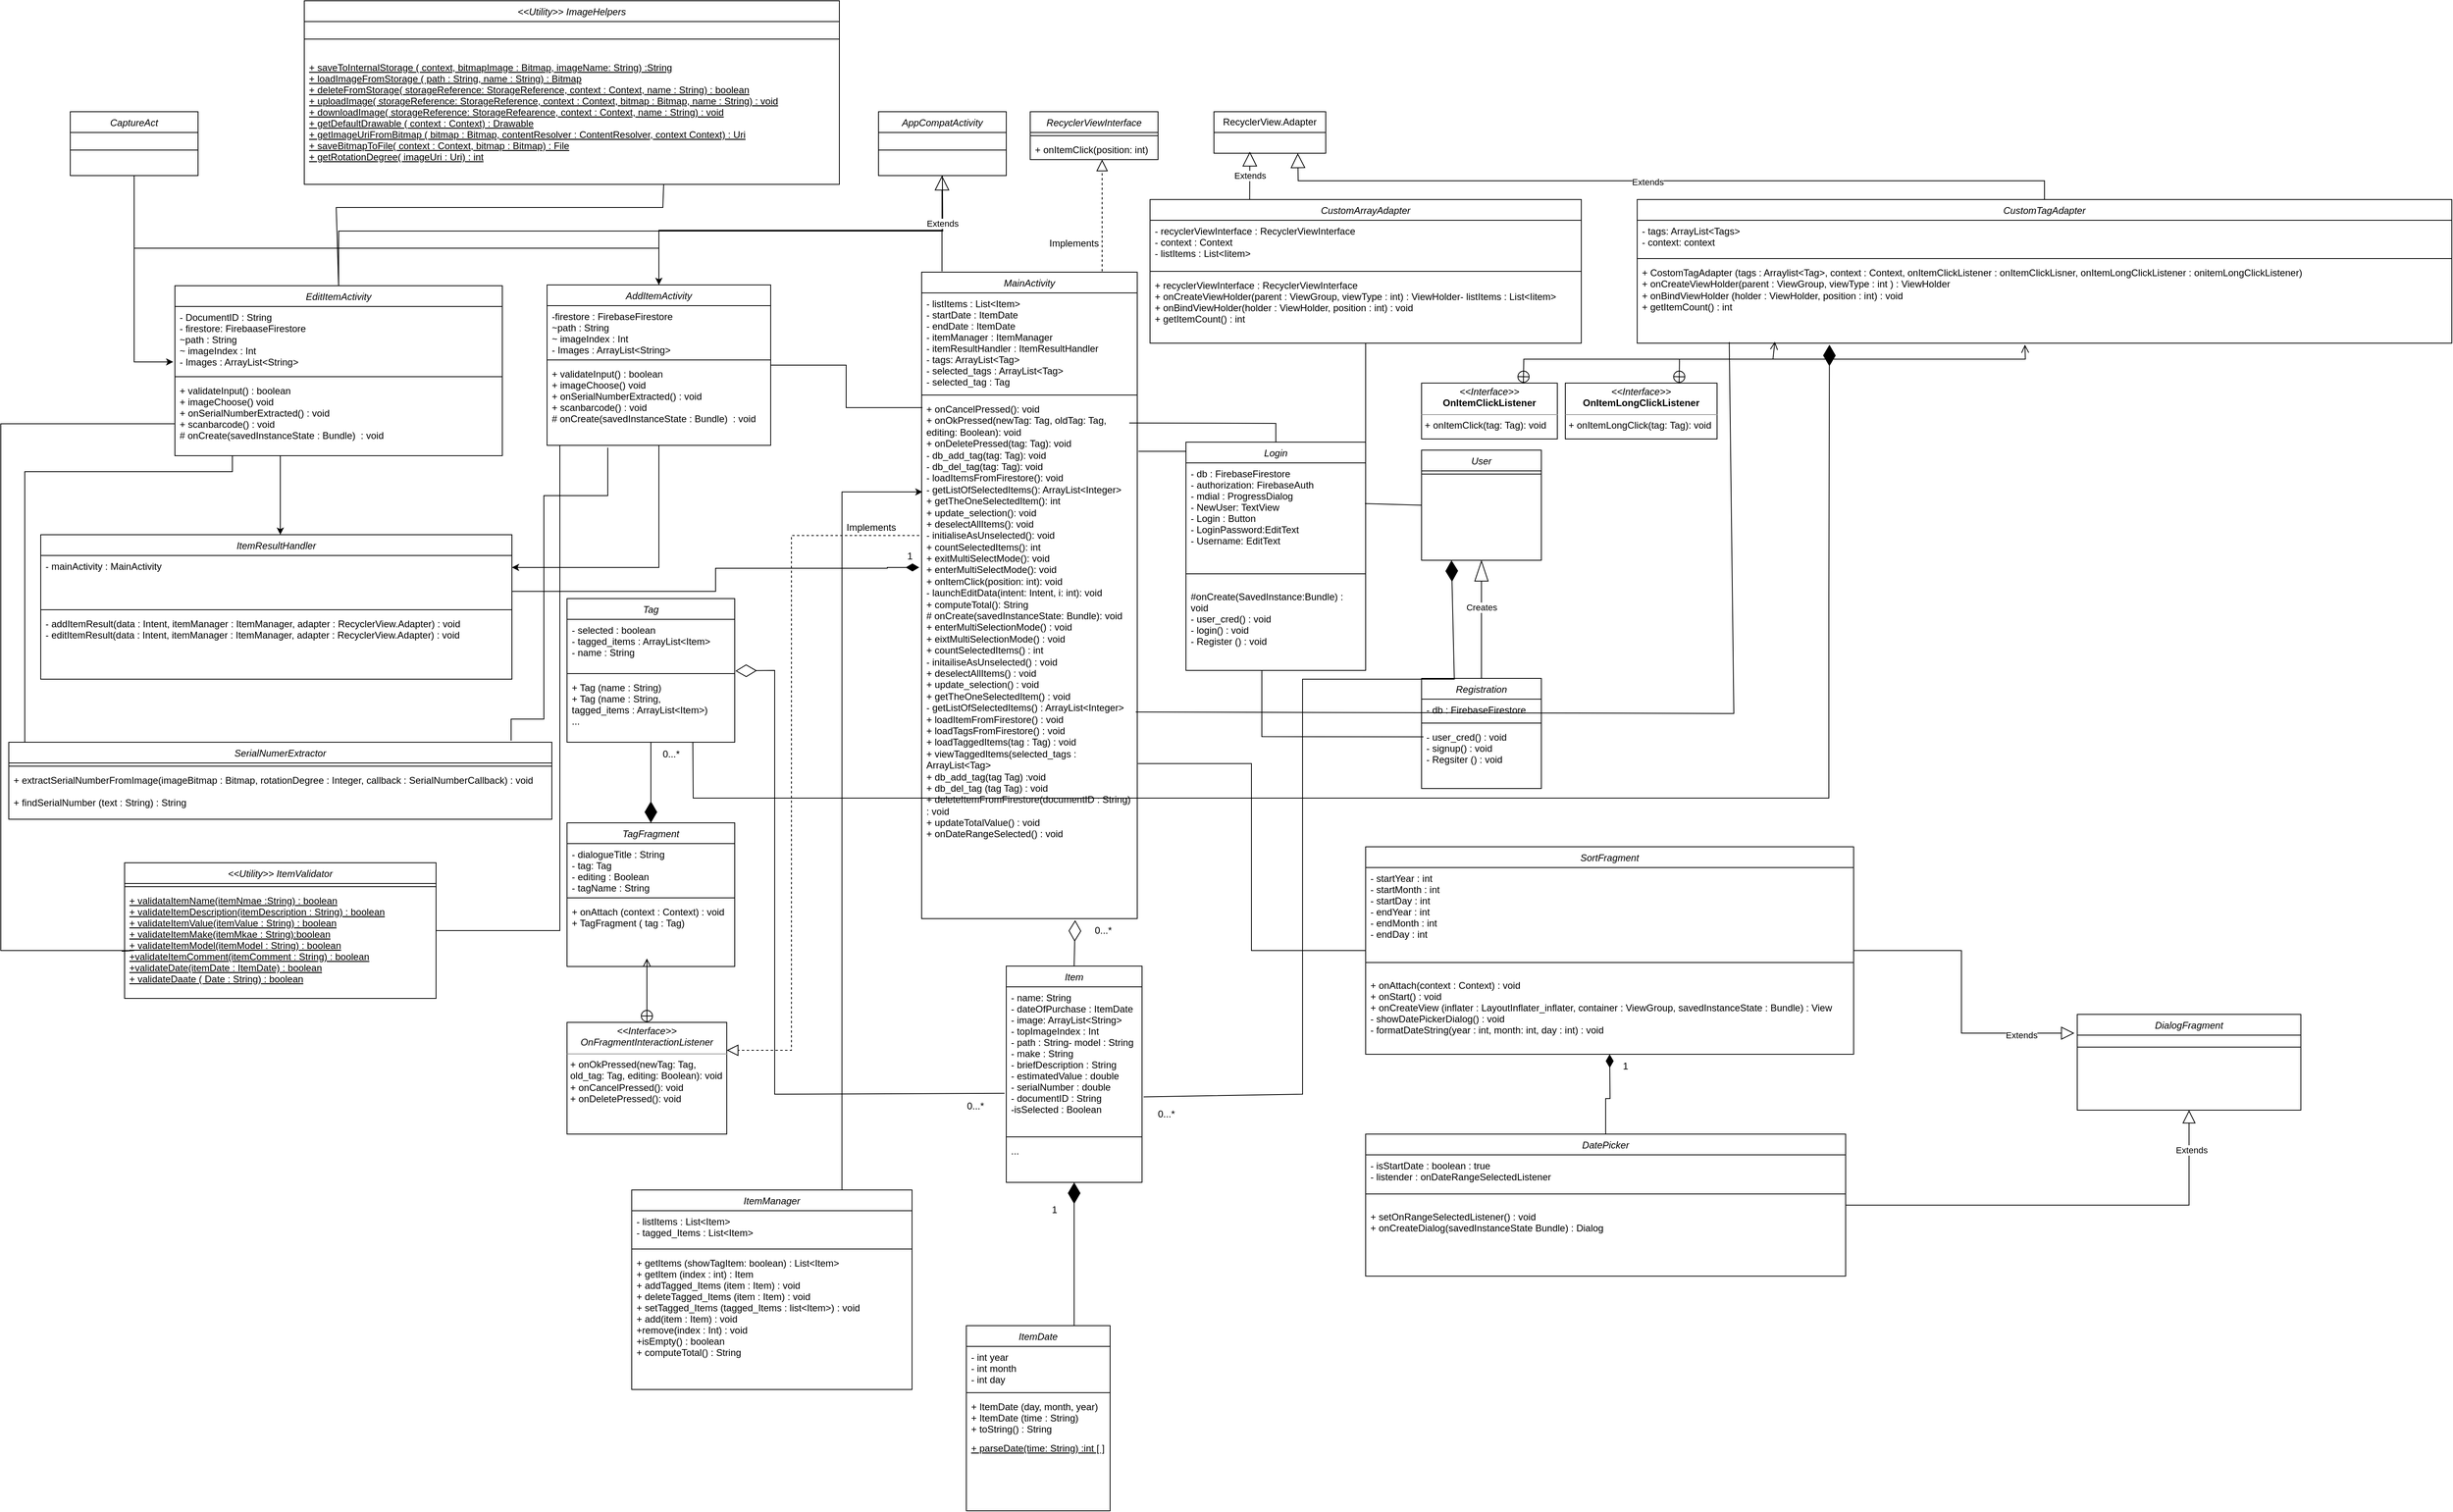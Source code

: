 <mxfile version="22.1.5" type="device">
  <diagram name="Page-1" id="D5rEtksEsVen9o-fTNwx">
    <mxGraphModel dx="5080" dy="3542" grid="1" gridSize="10" guides="1" tooltips="1" connect="1" arrows="1" fold="1" page="1" pageScale="1" pageWidth="827" pageHeight="1169" math="0" shadow="0">
      <root>
        <mxCell id="0" />
        <mxCell id="1" parent="0" />
        <mxCell id="bgdwnDgGQGbEjfy21P_r-1" style="edgeStyle=orthogonalEdgeStyle;rounded=0;orthogonalLoop=1;jettySize=auto;html=1;exitX=0.5;exitY=0;exitDx=0;exitDy=0;entryX=0.5;entryY=1;entryDx=0;entryDy=0;endArrow=none;endFill=0;" parent="1" source="bgdwnDgGQGbEjfy21P_r-20" target="bgdwnDgGQGbEjfy21P_r-6" edge="1">
          <mxGeometry relative="1" as="geometry" />
        </mxCell>
        <mxCell id="bgdwnDgGQGbEjfy21P_r-2" style="edgeStyle=orthogonalEdgeStyle;rounded=0;orthogonalLoop=1;jettySize=auto;html=1;exitX=1.005;exitY=0.102;exitDx=0;exitDy=0;entryX=0.5;entryY=1;entryDx=0;entryDy=0;endArrow=none;endFill=0;exitPerimeter=0;" parent="1" source="5qG-_wdLg8rwh6MkELda-3" target="bgdwnDgGQGbEjfy21P_r-33" edge="1">
          <mxGeometry relative="1" as="geometry" />
        </mxCell>
        <mxCell id="bgdwnDgGQGbEjfy21P_r-3" value="MainActivity" style="swimlane;fontStyle=2;align=center;verticalAlign=top;childLayout=stackLayout;horizontal=1;startSize=26;horizontalStack=0;resizeParent=1;resizeLast=0;collapsible=1;marginBottom=0;rounded=0;shadow=0;strokeWidth=1;" parent="1" vertex="1">
          <mxGeometry x="573" y="240" width="270" height="810" as="geometry">
            <mxRectangle x="230" y="140" width="160" height="26" as="alternateBounds" />
          </mxGeometry>
        </mxCell>
        <mxCell id="bgdwnDgGQGbEjfy21P_r-4" value="- listItems : List&lt;Item&gt;&#xa;- startDate : ItemDate&#xa;- endDate : ItemDate&#xa;- itemManager : ItemManager&#xa;- itemResultHandler : ItemResultHandler&#xa;- tags: ArrayList&lt;Tag&gt;&#xa;- selected_tags : ArrayList&lt;Tag&gt;&#xa;- selected_tag : Tag&#xa;" style="text;align=left;verticalAlign=top;spacingLeft=4;spacingRight=4;overflow=hidden;rotatable=0;points=[[0,0.5],[1,0.5]];portConstraint=eastwest;" parent="bgdwnDgGQGbEjfy21P_r-3" vertex="1">
          <mxGeometry y="26" width="270" height="124" as="geometry" />
        </mxCell>
        <mxCell id="bgdwnDgGQGbEjfy21P_r-5" value="" style="line;html=1;strokeWidth=1;align=left;verticalAlign=middle;spacingTop=-1;spacingLeft=3;spacingRight=3;rotatable=0;labelPosition=right;points=[];portConstraint=eastwest;" parent="bgdwnDgGQGbEjfy21P_r-3" vertex="1">
          <mxGeometry y="150" width="270" height="8" as="geometry" />
        </mxCell>
        <mxCell id="5qG-_wdLg8rwh6MkELda-3" value="+ onCancelPressed(): void&lt;br&gt;+ onOkPressed(newTag: Tag, oldTag: Tag, editing: Boolean): void&lt;br&gt;+ onDeletePressed(tag: Tag): void&lt;br&gt;- db_add_tag(tag: Tag): void&lt;br&gt;- db_del_tag(tag: Tag): void&lt;br&gt;- loadItemsFromFirestore(): void&lt;br&gt;- getListOfSelectedItems(): ArrayList&amp;lt;Integer&amp;gt;&lt;br&gt;+ getTheOneSelectedItem(): int&lt;br&gt;+ update_selection(): void&lt;br&gt;+ deselectAllItems(): void&lt;br&gt;- initialiseAsUnselected(): void&lt;br&gt;+ countSelectedItems(): int&lt;br&gt;+ exitMultiSelectMode(): void&lt;br&gt;+ enterMultiSelectMode(): void&lt;br&gt;+ onItemClick(position: int): void&lt;br&gt;- launchEditData(intent: Intent, i: int): void&lt;br&gt;+ computeTotal(): String&lt;br&gt;&lt;div&gt;# onCreate(savedInstanceState: Bundle): void&lt;/div&gt;&lt;div&gt;+ enterMultiSelectionMode() : void&lt;/div&gt;&lt;div&gt;+ eixtMultiSelectionMode() : void&lt;/div&gt;&lt;div&gt;+ countSelectedItems() : int&lt;/div&gt;&lt;div&gt;- initailiseAsUnselected() : void&lt;/div&gt;&lt;div&gt;+ deselectAllItems() : void&lt;/div&gt;&lt;div&gt;+ update_selection() : void&lt;/div&gt;&lt;div&gt;+ getTheOneSelectedItem() : void&lt;/div&gt;&lt;div&gt;- getListOfSelectedItems() : ArrayList&amp;lt;Integer&amp;gt;&lt;/div&gt;&lt;div&gt;+ loadItemFromFirestore() : void&lt;br&gt;&lt;/div&gt;&lt;div&gt;+ loadTagsFromFirestore() : void&lt;br&gt;&lt;/div&gt;&lt;div&gt;+ loadTaggedItems(tag : Tag) : void&lt;/div&gt;&lt;div&gt;+ viewTaggedItems(selected_tags : ArrayList&amp;lt;Tag&amp;gt;&lt;/div&gt;&lt;div&gt;+ db_add_tag(tag Tag) :void&lt;/div&gt;&lt;div&gt;+ db_del_tag (tag Tag) : void&lt;/div&gt;&lt;div&gt;+ deleteItemFromFirestore(documentID : String) : void&lt;/div&gt;&lt;div&gt;+ updateTotalValue() : void&lt;/div&gt;&lt;div&gt;+ onDateRangeSelected() : void &lt;br&gt;&lt;/div&gt;&lt;div&gt;&lt;br&gt;&lt;/div&gt;" style="text;strokeColor=none;fillColor=none;align=left;verticalAlign=top;spacingLeft=4;spacingRight=4;overflow=hidden;rotatable=0;points=[[0,0.5],[1,0.5]];portConstraint=eastwest;whiteSpace=wrap;html=1;" parent="bgdwnDgGQGbEjfy21P_r-3" vertex="1">
          <mxGeometry y="158" width="270" height="652" as="geometry" />
        </mxCell>
        <mxCell id="bgdwnDgGQGbEjfy21P_r-6" value="AppCompatActivity" style="swimlane;fontStyle=2;align=center;verticalAlign=top;childLayout=stackLayout;horizontal=1;startSize=26;horizontalStack=0;resizeParent=1;resizeLast=0;collapsible=1;marginBottom=0;rounded=0;shadow=0;strokeWidth=1;" parent="1" vertex="1">
          <mxGeometry x="519" y="39" width="160" height="80" as="geometry">
            <mxRectangle x="230" y="140" width="160" height="26" as="alternateBounds" />
          </mxGeometry>
        </mxCell>
        <mxCell id="bgdwnDgGQGbEjfy21P_r-7" value="" style="line;html=1;strokeWidth=1;align=left;verticalAlign=middle;spacingTop=-1;spacingLeft=3;spacingRight=3;rotatable=0;labelPosition=right;points=[];portConstraint=eastwest;" parent="bgdwnDgGQGbEjfy21P_r-6" vertex="1">
          <mxGeometry y="26" width="160" height="44" as="geometry" />
        </mxCell>
        <mxCell id="bgdwnDgGQGbEjfy21P_r-8" value="Item" style="swimlane;fontStyle=2;align=center;verticalAlign=top;childLayout=stackLayout;horizontal=1;startSize=26;horizontalStack=0;resizeParent=1;resizeLast=0;collapsible=1;marginBottom=0;rounded=0;shadow=0;strokeWidth=1;" parent="1" vertex="1">
          <mxGeometry x="679" y="1109.5" width="170" height="271" as="geometry">
            <mxRectangle x="230" y="140" width="160" height="26" as="alternateBounds" />
          </mxGeometry>
        </mxCell>
        <mxCell id="bgdwnDgGQGbEjfy21P_r-9" value="- name: String&#xa;- dateOfPurchase : ItemDate&#xa;- image: ArrayList&lt;String&gt;&#xa;- topImageIndex : Int&#xa;- path : String- model : String&#xa;- make : String&#xa;- briefDescription : String&#xa;- estimatedValue : double&#xa;- serialNumber : double&#xa;- documentID : String&#xa;-isSelected : Boolean&#xa;&#xa;&#xa;" style="text;align=left;verticalAlign=top;spacingLeft=4;spacingRight=4;overflow=hidden;rotatable=0;points=[[0,0.5],[1,0.5]];portConstraint=eastwest;" parent="bgdwnDgGQGbEjfy21P_r-8" vertex="1">
          <mxGeometry y="26" width="170" height="184" as="geometry" />
        </mxCell>
        <mxCell id="bgdwnDgGQGbEjfy21P_r-10" value="" style="line;html=1;strokeWidth=1;align=left;verticalAlign=middle;spacingTop=-1;spacingLeft=3;spacingRight=3;rotatable=0;labelPosition=right;points=[];portConstraint=eastwest;" parent="bgdwnDgGQGbEjfy21P_r-8" vertex="1">
          <mxGeometry y="210" width="170" height="8" as="geometry" />
        </mxCell>
        <mxCell id="bgdwnDgGQGbEjfy21P_r-86" value="..." style="text;align=left;verticalAlign=top;spacingLeft=4;spacingRight=4;overflow=hidden;rotatable=0;points=[[0,0.5],[1,0.5]];portConstraint=eastwest;" parent="bgdwnDgGQGbEjfy21P_r-8" vertex="1">
          <mxGeometry y="218" width="170" height="32" as="geometry" />
        </mxCell>
        <mxCell id="bgdwnDgGQGbEjfy21P_r-11" value="" style="endArrow=block;dashed=1;endFill=0;endSize=12;html=1;rounded=0;entryX=0.557;entryY=1.324;entryDx=0;entryDy=0;entryPerimeter=0;" parent="1" edge="1">
          <mxGeometry width="160" relative="1" as="geometry">
            <mxPoint x="799" y="239" as="sourcePoint" />
            <mxPoint x="799.0" y="99.004" as="targetPoint" />
          </mxGeometry>
        </mxCell>
        <mxCell id="bgdwnDgGQGbEjfy21P_r-12" value="0...*" style="text;html=1;align=center;verticalAlign=middle;resizable=0;points=[];autosize=1;strokeColor=none;fillColor=none;" parent="1" vertex="1">
          <mxGeometry x="780" y="1050" width="40" height="30" as="geometry" />
        </mxCell>
        <mxCell id="bgdwnDgGQGbEjfy21P_r-14" value="Implements" style="text;html=1;strokeColor=none;fillColor=none;align=center;verticalAlign=middle;whiteSpace=wrap;rounded=0;rotation=0;" parent="1" vertex="1">
          <mxGeometry x="734" y="189" width="60" height="30" as="geometry" />
        </mxCell>
        <mxCell id="bgdwnDgGQGbEjfy21P_r-15" value="&lt;span style=&quot;font-weight: normal;&quot;&gt;&lt;i&gt;RecyclerViewInterface&lt;/i&gt;&lt;/span&gt;" style="swimlane;fontStyle=1;align=center;verticalAlign=top;childLayout=stackLayout;horizontal=1;startSize=26;horizontalStack=0;resizeParent=1;resizeParentMax=0;resizeLast=0;collapsible=1;marginBottom=0;whiteSpace=wrap;html=1;" parent="1" vertex="1">
          <mxGeometry x="709" y="39" width="160" height="60" as="geometry" />
        </mxCell>
        <mxCell id="bgdwnDgGQGbEjfy21P_r-16" value="" style="line;strokeWidth=1;fillColor=none;align=left;verticalAlign=middle;spacingTop=-1;spacingLeft=3;spacingRight=3;rotatable=0;labelPosition=right;points=[];portConstraint=eastwest;strokeColor=inherit;" parent="bgdwnDgGQGbEjfy21P_r-15" vertex="1">
          <mxGeometry y="26" width="160" height="8" as="geometry" />
        </mxCell>
        <mxCell id="bgdwnDgGQGbEjfy21P_r-17" value="+&amp;nbsp;onItemClick(position: int)" style="text;strokeColor=none;fillColor=none;align=left;verticalAlign=top;spacingLeft=4;spacingRight=4;overflow=hidden;rotatable=0;points=[[0,0.5],[1,0.5]];portConstraint=eastwest;whiteSpace=wrap;html=1;" parent="bgdwnDgGQGbEjfy21P_r-15" vertex="1">
          <mxGeometry y="34" width="160" height="26" as="geometry" />
        </mxCell>
        <mxCell id="bgdwnDgGQGbEjfy21P_r-18" style="edgeStyle=orthogonalEdgeStyle;rounded=0;orthogonalLoop=1;jettySize=auto;html=1;exitX=1;exitY=0.5;exitDx=0;exitDy=0;endArrow=none;endFill=0;entryX=0.004;entryY=0.018;entryDx=0;entryDy=0;entryPerimeter=0;" parent="1" source="bgdwnDgGQGbEjfy21P_r-20" target="5qG-_wdLg8rwh6MkELda-3" edge="1">
          <mxGeometry relative="1" as="geometry">
            <mxPoint x="569" y="338" as="targetPoint" />
          </mxGeometry>
        </mxCell>
        <mxCell id="bgdwnDgGQGbEjfy21P_r-19" style="edgeStyle=orthogonalEdgeStyle;rounded=0;orthogonalLoop=1;jettySize=auto;html=1;exitX=0.5;exitY=1;exitDx=0;exitDy=0;entryX=1;entryY=0.5;entryDx=0;entryDy=0;endArrow=none;endFill=0;" parent="1" source="bgdwnDgGQGbEjfy21P_r-20" target="bgdwnDgGQGbEjfy21P_r-23" edge="1">
          <mxGeometry relative="1" as="geometry">
            <Array as="points">
              <mxPoint x="120" y="457" />
              <mxPoint x="120" y="1065" />
            </Array>
          </mxGeometry>
        </mxCell>
        <mxCell id="bgdwnDgGQGbEjfy21P_r-20" value="AddItemActivity" style="swimlane;fontStyle=2;align=center;verticalAlign=top;childLayout=stackLayout;horizontal=1;startSize=26;horizontalStack=0;resizeParent=1;resizeLast=0;collapsible=1;marginBottom=0;rounded=0;shadow=0;strokeWidth=1;" parent="1" vertex="1">
          <mxGeometry x="104" y="256" width="280" height="201" as="geometry">
            <mxRectangle x="230" y="140" width="160" height="26" as="alternateBounds" />
          </mxGeometry>
        </mxCell>
        <mxCell id="bgdwnDgGQGbEjfy21P_r-21" value="-firestore : FirebaseFirestore&#xa;~path : String&#xa;~ imageIndex : Int&#xa;- Images : ArrayList&lt;String&gt;" style="text;align=left;verticalAlign=top;spacingLeft=4;spacingRight=4;overflow=hidden;rotatable=0;points=[[0,0.5],[1,0.5]];portConstraint=eastwest;" parent="bgdwnDgGQGbEjfy21P_r-20" vertex="1">
          <mxGeometry y="26" width="280" height="64" as="geometry" />
        </mxCell>
        <mxCell id="bgdwnDgGQGbEjfy21P_r-22" value="" style="line;html=1;strokeWidth=1;align=left;verticalAlign=middle;spacingTop=-1;spacingLeft=3;spacingRight=3;rotatable=0;labelPosition=right;points=[];portConstraint=eastwest;" parent="bgdwnDgGQGbEjfy21P_r-20" vertex="1">
          <mxGeometry y="90" width="280" height="8" as="geometry" />
        </mxCell>
        <mxCell id="rvDD3UHiXVEZJfTkMx03-1" value="+ validateInput() : boolean&#xa;+ imageChoose() void&#xa;+ onSerialNumberExtracted() : void&#xa;+ scanbarcode() : void&#xa;# onCreate(savedInstanceState : Bundle)  : void&#xa;" style="text;align=left;verticalAlign=top;spacingLeft=4;spacingRight=4;overflow=hidden;rotatable=0;points=[[0,0.5],[1,0.5]];portConstraint=eastwest;" parent="bgdwnDgGQGbEjfy21P_r-20" vertex="1">
          <mxGeometry y="98" width="280" height="90" as="geometry" />
        </mxCell>
        <mxCell id="bgdwnDgGQGbEjfy21P_r-23" value="&lt;&lt;Utility&gt;&gt; ItemValidator" style="swimlane;fontStyle=2;align=center;verticalAlign=top;childLayout=stackLayout;horizontal=1;startSize=26;horizontalStack=0;resizeParent=1;resizeLast=0;collapsible=1;marginBottom=0;rounded=0;shadow=0;strokeWidth=1;" parent="1" vertex="1">
          <mxGeometry x="-425" y="980" width="390" height="170" as="geometry">
            <mxRectangle x="230" y="140" width="160" height="26" as="alternateBounds" />
          </mxGeometry>
        </mxCell>
        <mxCell id="bgdwnDgGQGbEjfy21P_r-25" value="" style="line;html=1;strokeWidth=1;align=left;verticalAlign=middle;spacingTop=-1;spacingLeft=3;spacingRight=3;rotatable=0;labelPosition=right;points=[];portConstraint=eastwest;" parent="bgdwnDgGQGbEjfy21P_r-23" vertex="1">
          <mxGeometry y="26" width="390" height="8" as="geometry" />
        </mxCell>
        <mxCell id="rvDD3UHiXVEZJfTkMx03-3" value="+ validataItemName(itemNmae :String) : boolean&#xa;+ validateItemDescription(itemDescription : String) : boolean&#xa;+ validateItemValue(itemValue : String) : boolean&#xa;+ validateItemMake(itemMkae : String):boolean&#xa;+ validateItemModel(itemModel : String) : boolean&#xa;+validateItemComment(itemComment : String) : boolean&#xa;+validateDate(itemDate : ItemDate) : boolean&#xa;+ validateDaate ( Date : String) : boolean&#xa;" style="text;align=left;verticalAlign=top;spacingLeft=4;spacingRight=4;overflow=hidden;rotatable=0;points=[[0,0.5],[1,0.5]];portConstraint=eastwest;fontStyle=4" parent="bgdwnDgGQGbEjfy21P_r-23" vertex="1">
          <mxGeometry y="34" width="390" height="124" as="geometry" />
        </mxCell>
        <mxCell id="bgdwnDgGQGbEjfy21P_r-26" style="edgeStyle=orthogonalEdgeStyle;rounded=0;orthogonalLoop=1;jettySize=auto;html=1;exitX=0.5;exitY=1;exitDx=0;exitDy=0;endArrow=none;endFill=0;entryX=-0.009;entryY=0.62;entryDx=0;entryDy=0;entryPerimeter=0;" parent="1" target="rvDD3UHiXVEZJfTkMx03-3" edge="1">
          <mxGeometry relative="1" as="geometry">
            <mxPoint x="-362" y="370" as="sourcePoint" />
            <mxPoint x="-610" y="1010" as="targetPoint" />
            <Array as="points">
              <mxPoint x="-362" y="430" />
              <mxPoint x="-580" y="430" />
              <mxPoint x="-580" y="1090" />
              <mxPoint x="-413" y="1090" />
            </Array>
          </mxGeometry>
        </mxCell>
        <mxCell id="bgdwnDgGQGbEjfy21P_r-27" style="edgeStyle=orthogonalEdgeStyle;rounded=0;orthogonalLoop=1;jettySize=auto;html=1;exitX=0.5;exitY=0;exitDx=0;exitDy=0;endArrow=none;endFill=0;" parent="1" source="bgdwnDgGQGbEjfy21P_r-28" edge="1">
          <mxGeometry relative="1" as="geometry">
            <mxPoint x="599" y="119" as="targetPoint" />
          </mxGeometry>
        </mxCell>
        <mxCell id="7NX-3h9IZwXoTsrzqrq4-16" style="edgeStyle=orthogonalEdgeStyle;rounded=0;orthogonalLoop=1;jettySize=auto;html=1;" parent="1" source="bgdwnDgGQGbEjfy21P_r-28" target="7NX-3h9IZwXoTsrzqrq4-7" edge="1">
          <mxGeometry relative="1" as="geometry">
            <Array as="points">
              <mxPoint x="-230" y="550" />
              <mxPoint x="-230" y="550" />
            </Array>
          </mxGeometry>
        </mxCell>
        <mxCell id="bgdwnDgGQGbEjfy21P_r-28" value="EditItemActivity" style="swimlane;fontStyle=2;align=center;verticalAlign=top;childLayout=stackLayout;horizontal=1;startSize=26;horizontalStack=0;resizeParent=1;resizeLast=0;collapsible=1;marginBottom=0;rounded=0;shadow=0;strokeWidth=1;" parent="1" vertex="1">
          <mxGeometry x="-362" y="257" width="410" height="213" as="geometry">
            <mxRectangle x="230" y="140" width="160" height="26" as="alternateBounds" />
          </mxGeometry>
        </mxCell>
        <mxCell id="bgdwnDgGQGbEjfy21P_r-29" value="- DocumentID : String&#xa;- firestore: FirebaaseFirestore&#xa;~path : String&#xa;~ imageIndex : Int&#xa;- Images : ArrayList&lt;String&gt;&#xa;" style="text;align=left;verticalAlign=top;spacingLeft=4;spacingRight=4;overflow=hidden;rotatable=0;points=[[0,0.5],[1,0.5]];portConstraint=eastwest;" parent="bgdwnDgGQGbEjfy21P_r-28" vertex="1">
          <mxGeometry y="26" width="410" height="84" as="geometry" />
        </mxCell>
        <mxCell id="bgdwnDgGQGbEjfy21P_r-30" value="" style="line;html=1;strokeWidth=1;align=left;verticalAlign=middle;spacingTop=-1;spacingLeft=3;spacingRight=3;rotatable=0;labelPosition=right;points=[];portConstraint=eastwest;" parent="bgdwnDgGQGbEjfy21P_r-28" vertex="1">
          <mxGeometry y="110" width="410" height="8" as="geometry" />
        </mxCell>
        <mxCell id="rvDD3UHiXVEZJfTkMx03-2" value="+ validateInput() : boolean&#xa;+ imageChoose() void&#xa;+ onSerialNumberExtracted() : void&#xa;+ scanbarcode() : void&#xa;# onCreate(savedInstanceState : Bundle)  : void&#xa;" style="text;align=left;verticalAlign=top;spacingLeft=4;spacingRight=4;overflow=hidden;rotatable=0;points=[[0,0.5],[1,0.5]];portConstraint=eastwest;" parent="bgdwnDgGQGbEjfy21P_r-28" vertex="1">
          <mxGeometry y="118" width="410" height="82" as="geometry" />
        </mxCell>
        <mxCell id="bgdwnDgGQGbEjfy21P_r-31" value="RecyclerView.Adapter" style="swimlane;fontStyle=0;childLayout=stackLayout;horizontal=1;startSize=26;fillColor=none;horizontalStack=0;resizeParent=1;resizeParentMax=0;resizeLast=0;collapsible=1;marginBottom=0;whiteSpace=wrap;html=1;" parent="1" vertex="1">
          <mxGeometry x="939" y="39" width="140" height="52" as="geometry" />
        </mxCell>
        <mxCell id="bgdwnDgGQGbEjfy21P_r-32" value="Extends" style="endArrow=block;endSize=16;endFill=0;html=1;rounded=0;exitX=0.231;exitY=0.004;exitDx=0;exitDy=0;exitPerimeter=0;" parent="1" source="bgdwnDgGQGbEjfy21P_r-33" edge="1">
          <mxGeometry width="160" relative="1" as="geometry">
            <mxPoint x="1008.62" y="159" as="sourcePoint" />
            <mxPoint x="984" y="89" as="targetPoint" />
          </mxGeometry>
        </mxCell>
        <mxCell id="bgdwnDgGQGbEjfy21P_r-33" value="CustomArrayAdapter" style="swimlane;fontStyle=2;align=center;verticalAlign=top;childLayout=stackLayout;horizontal=1;startSize=26;horizontalStack=0;resizeParent=1;resizeLast=0;collapsible=1;marginBottom=0;rounded=0;shadow=0;strokeWidth=1;" parent="1" vertex="1">
          <mxGeometry x="859" y="149" width="540" height="180" as="geometry">
            <mxRectangle x="230" y="140" width="160" height="26" as="alternateBounds" />
          </mxGeometry>
        </mxCell>
        <mxCell id="bgdwnDgGQGbEjfy21P_r-34" value="- recyclerViewInterface : RecyclerViewInterface&#xa;- context : Context&#xa;- listItems : List&lt;Iitem&gt;&#xa;" style="text;align=left;verticalAlign=top;spacingLeft=4;spacingRight=4;overflow=hidden;rotatable=0;points=[[0,0.5],[1,0.5]];portConstraint=eastwest;" parent="bgdwnDgGQGbEjfy21P_r-33" vertex="1">
          <mxGeometry y="26" width="540" height="60" as="geometry" />
        </mxCell>
        <mxCell id="bgdwnDgGQGbEjfy21P_r-35" value="" style="line;html=1;strokeWidth=1;align=left;verticalAlign=middle;spacingTop=-1;spacingLeft=3;spacingRight=3;rotatable=0;labelPosition=right;points=[];portConstraint=eastwest;" parent="bgdwnDgGQGbEjfy21P_r-33" vertex="1">
          <mxGeometry y="86" width="540" height="8" as="geometry" />
        </mxCell>
        <mxCell id="rvDD3UHiXVEZJfTkMx03-4" value="+ recyclerViewInterface : RecyclerViewInterface&#xa;+ onCreateViewHolder(parent : ViewGroup, viewType : int) : ViewHolder- listItems : List&lt;Iitem&gt;&#xa;+ onBindViewHolder(holder : ViewHolder, position : int) : void&#xa;+ getItemCount() : int&#xa;" style="text;align=left;verticalAlign=top;spacingLeft=4;spacingRight=4;overflow=hidden;rotatable=0;points=[[0,0.5],[1,0.5]];portConstraint=eastwest;" parent="bgdwnDgGQGbEjfy21P_r-33" vertex="1">
          <mxGeometry y="94" width="540" height="76" as="geometry" />
        </mxCell>
        <mxCell id="bgdwnDgGQGbEjfy21P_r-36" value="Extends" style="endArrow=block;endSize=16;endFill=0;html=1;rounded=0;" parent="1" edge="1">
          <mxGeometry width="160" relative="1" as="geometry">
            <mxPoint x="598.5" y="239" as="sourcePoint" />
            <mxPoint x="598.5" y="119" as="targetPoint" />
          </mxGeometry>
        </mxCell>
        <mxCell id="bgdwnDgGQGbEjfy21P_r-37" value="ItemDate" style="swimlane;fontStyle=2;align=center;verticalAlign=top;childLayout=stackLayout;horizontal=1;startSize=26;horizontalStack=0;resizeParent=1;resizeLast=0;collapsible=1;marginBottom=0;rounded=0;shadow=0;strokeWidth=1;" parent="1" vertex="1">
          <mxGeometry x="629" y="1560" width="180" height="232" as="geometry">
            <mxRectangle x="230" y="140" width="160" height="26" as="alternateBounds" />
          </mxGeometry>
        </mxCell>
        <mxCell id="bgdwnDgGQGbEjfy21P_r-38" value="- int year&#xa;- int month&#xa;- int day&#xa;" style="text;align=left;verticalAlign=top;spacingLeft=4;spacingRight=4;overflow=hidden;rotatable=0;points=[[0,0.5],[1,0.5]];portConstraint=eastwest;" parent="bgdwnDgGQGbEjfy21P_r-37" vertex="1">
          <mxGeometry y="26" width="180" height="54" as="geometry" />
        </mxCell>
        <mxCell id="bgdwnDgGQGbEjfy21P_r-39" value="" style="line;html=1;strokeWidth=1;align=left;verticalAlign=middle;spacingTop=-1;spacingLeft=3;spacingRight=3;rotatable=0;labelPosition=right;points=[];portConstraint=eastwest;" parent="bgdwnDgGQGbEjfy21P_r-37" vertex="1">
          <mxGeometry y="80" width="180" height="8" as="geometry" />
        </mxCell>
        <mxCell id="bgdwnDgGQGbEjfy21P_r-44" value="+ ItemDate (day, month, year)&#xa;+ ItemDate (time : String)&#xa;+ toString() : String&#xa;&#xa;&#xa;" style="text;align=left;verticalAlign=top;spacingLeft=4;spacingRight=4;overflow=hidden;rotatable=0;points=[[0,0.5],[1,0.5]];portConstraint=eastwest;" parent="bgdwnDgGQGbEjfy21P_r-37" vertex="1">
          <mxGeometry y="88" width="180" height="52" as="geometry" />
        </mxCell>
        <mxCell id="bgdwnDgGQGbEjfy21P_r-45" value="+ parseDate(time: String) :int [ ]&#xa;&#xa;" style="text;align=left;verticalAlign=top;spacingLeft=4;spacingRight=4;overflow=hidden;rotatable=0;points=[[0,0.5],[1,0.5]];portConstraint=eastwest;fontStyle=4" parent="bgdwnDgGQGbEjfy21P_r-37" vertex="1">
          <mxGeometry y="140" width="180" height="72" as="geometry" />
        </mxCell>
        <mxCell id="bgdwnDgGQGbEjfy21P_r-46" value="" style="endArrow=diamondThin;endFill=1;endSize=24;html=1;rounded=0;exitX=0.75;exitY=0;exitDx=0;exitDy=0;entryX=0.5;entryY=1;entryDx=0;entryDy=0;" parent="1" source="bgdwnDgGQGbEjfy21P_r-37" target="bgdwnDgGQGbEjfy21P_r-8" edge="1">
          <mxGeometry width="160" relative="1" as="geometry">
            <mxPoint x="728.74" y="916" as="sourcePoint" />
            <mxPoint x="868.139" y="1155.68" as="targetPoint" />
          </mxGeometry>
        </mxCell>
        <mxCell id="bgdwnDgGQGbEjfy21P_r-51" style="edgeStyle=orthogonalEdgeStyle;rounded=0;orthogonalLoop=1;jettySize=auto;html=1;exitX=1;exitY=0.5;exitDx=0;exitDy=0;endArrow=none;endFill=0;entryX=0.5;entryY=0;entryDx=0;entryDy=0;" parent="1" target="rvDD3UHiXVEZJfTkMx03-12" edge="1">
          <mxGeometry relative="1" as="geometry">
            <mxPoint x="1004" y="459" as="targetPoint" />
            <mxPoint x="833" y="429" as="sourcePoint" />
          </mxGeometry>
        </mxCell>
        <mxCell id="bgdwnDgGQGbEjfy21P_r-53" value="Registration" style="swimlane;fontStyle=2;align=center;verticalAlign=top;childLayout=stackLayout;horizontal=1;startSize=26;horizontalStack=0;resizeParent=1;resizeLast=0;collapsible=1;marginBottom=0;rounded=0;shadow=0;strokeWidth=1;" parent="1" vertex="1">
          <mxGeometry x="1199" y="749" width="150" height="138" as="geometry">
            <mxRectangle x="230" y="140" width="160" height="26" as="alternateBounds" />
          </mxGeometry>
        </mxCell>
        <mxCell id="bgdwnDgGQGbEjfy21P_r-54" value="- db : FirebaseFirestore" style="text;align=left;verticalAlign=top;spacingLeft=4;spacingRight=4;overflow=hidden;rotatable=0;points=[[0,0.5],[1,0.5]];portConstraint=eastwest;" parent="bgdwnDgGQGbEjfy21P_r-53" vertex="1">
          <mxGeometry y="26" width="150" height="26" as="geometry" />
        </mxCell>
        <mxCell id="bgdwnDgGQGbEjfy21P_r-55" value="" style="line;html=1;strokeWidth=1;align=left;verticalAlign=middle;spacingTop=-1;spacingLeft=3;spacingRight=3;rotatable=0;labelPosition=right;points=[];portConstraint=eastwest;" parent="bgdwnDgGQGbEjfy21P_r-53" vertex="1">
          <mxGeometry y="52" width="150" height="8" as="geometry" />
        </mxCell>
        <mxCell id="bgdwnDgGQGbEjfy21P_r-56" value="- user_cred() : void&#xa;- signup() : void&#xa;- Regsiter () : void&#xa;" style="text;align=left;verticalAlign=top;spacingLeft=4;spacingRight=4;overflow=hidden;rotatable=0;points=[[0,0.5],[1,0.5]];portConstraint=eastwest;" parent="bgdwnDgGQGbEjfy21P_r-53" vertex="1">
          <mxGeometry y="60" width="150" height="60" as="geometry" />
        </mxCell>
        <mxCell id="bgdwnDgGQGbEjfy21P_r-57" value="" style="endArrow=none;html=1;rounded=0;exitX=0.016;exitY=0.221;exitDx=0;exitDy=0;startArrow=none;startFill=0;exitPerimeter=0;" parent="1" source="bgdwnDgGQGbEjfy21P_r-56" edge="1">
          <mxGeometry width="50" height="50" relative="1" as="geometry">
            <mxPoint x="929" y="549" as="sourcePoint" />
            <mxPoint x="999" y="739" as="targetPoint" />
            <Array as="points">
              <mxPoint x="999" y="822" />
            </Array>
          </mxGeometry>
        </mxCell>
        <mxCell id="bgdwnDgGQGbEjfy21P_r-58" value="User" style="swimlane;fontStyle=2;align=center;verticalAlign=top;childLayout=stackLayout;horizontal=1;startSize=26;horizontalStack=0;resizeParent=1;resizeLast=0;collapsible=1;marginBottom=0;rounded=0;shadow=0;strokeWidth=1;" parent="1" vertex="1">
          <mxGeometry x="1199" y="463" width="150" height="138" as="geometry">
            <mxRectangle x="230" y="140" width="160" height="26" as="alternateBounds" />
          </mxGeometry>
        </mxCell>
        <mxCell id="bgdwnDgGQGbEjfy21P_r-60" value="" style="line;html=1;strokeWidth=1;align=left;verticalAlign=middle;spacingTop=-1;spacingLeft=3;spacingRight=3;rotatable=0;labelPosition=right;points=[];portConstraint=eastwest;" parent="bgdwnDgGQGbEjfy21P_r-58" vertex="1">
          <mxGeometry y="26" width="150" height="8" as="geometry" />
        </mxCell>
        <mxCell id="bgdwnDgGQGbEjfy21P_r-64" value="" style="endArrow=none;html=1;rounded=0;entryX=0;entryY=0.5;entryDx=0;entryDy=0;exitX=0.996;exitY=0.411;exitDx=0;exitDy=0;exitPerimeter=0;startArrow=none;startFill=0;endFill=0;endSize=16;startSize=16;" parent="1" source="rvDD3UHiXVEZJfTkMx03-13" target="bgdwnDgGQGbEjfy21P_r-58" edge="1">
          <mxGeometry width="50" height="50" relative="1" as="geometry">
            <mxPoint x="1079.15" y="532.02" as="sourcePoint" />
            <mxPoint x="1198.85" y="505.8" as="targetPoint" />
          </mxGeometry>
        </mxCell>
        <mxCell id="bgdwnDgGQGbEjfy21P_r-65" value="" style="endArrow=none;html=1;rounded=0;entryX=0.5;entryY=0;entryDx=0;entryDy=0;startArrow=blockThin;startFill=0;strokeWidth=1;endSize=8;targetPerimeterSpacing=12;sourcePerimeterSpacing=5;startSize=24;" parent="1" target="bgdwnDgGQGbEjfy21P_r-53" edge="1">
          <mxGeometry width="50" height="50" relative="1" as="geometry">
            <mxPoint x="1274" y="601" as="sourcePoint" />
            <mxPoint x="1014" y="607" as="targetPoint" />
          </mxGeometry>
        </mxCell>
        <mxCell id="bgdwnDgGQGbEjfy21P_r-68" value="Creates" style="edgeLabel;html=1;align=center;verticalAlign=middle;resizable=0;points=[];" parent="bgdwnDgGQGbEjfy21P_r-65" vertex="1" connectable="0">
          <mxGeometry x="-0.644" y="3" relative="1" as="geometry">
            <mxPoint x="-3" y="32" as="offset" />
          </mxGeometry>
        </mxCell>
        <mxCell id="bgdwnDgGQGbEjfy21P_r-72" value="0...*" style="text;html=1;align=center;verticalAlign=middle;resizable=0;points=[];autosize=1;strokeColor=none;fillColor=none;" parent="1" vertex="1">
          <mxGeometry x="859" y="1280" width="40" height="30" as="geometry" />
        </mxCell>
        <mxCell id="bgdwnDgGQGbEjfy21P_r-73" value="" style="endArrow=diamondThin;endFill=1;endSize=24;html=1;rounded=0;exitX=1.011;exitY=0.749;exitDx=0;exitDy=0;entryX=0.25;entryY=1;entryDx=0;entryDy=0;exitPerimeter=0;" parent="1" source="bgdwnDgGQGbEjfy21P_r-9" target="bgdwnDgGQGbEjfy21P_r-58" edge="1">
          <mxGeometry width="160" relative="1" as="geometry">
            <mxPoint x="1009.04" y="777" as="sourcePoint" />
            <mxPoint x="1008.71" y="660" as="targetPoint" />
            <Array as="points">
              <mxPoint x="1050" y="1270" />
              <mxPoint x="1050" y="750" />
              <mxPoint x="1240" y="750" />
            </Array>
          </mxGeometry>
        </mxCell>
        <mxCell id="bgdwnDgGQGbEjfy21P_r-75" value="Tag" style="swimlane;fontStyle=2;align=center;verticalAlign=top;childLayout=stackLayout;horizontal=1;startSize=26;horizontalStack=0;resizeParent=1;resizeLast=0;collapsible=1;marginBottom=0;rounded=0;shadow=0;strokeWidth=1;" parent="1" vertex="1">
          <mxGeometry x="129" y="649" width="210" height="180" as="geometry">
            <mxRectangle x="230" y="140" width="160" height="26" as="alternateBounds" />
          </mxGeometry>
        </mxCell>
        <mxCell id="bgdwnDgGQGbEjfy21P_r-76" value="- selected : boolean&#xa;- tagged_items : ArrayList&lt;Item&gt;&#xa;- name : String&#xa;" style="text;align=left;verticalAlign=top;spacingLeft=4;spacingRight=4;overflow=hidden;rotatable=0;points=[[0,0.5],[1,0.5]];portConstraint=eastwest;" parent="bgdwnDgGQGbEjfy21P_r-75" vertex="1">
          <mxGeometry y="26" width="210" height="64" as="geometry" />
        </mxCell>
        <mxCell id="bgdwnDgGQGbEjfy21P_r-77" value="" style="line;html=1;strokeWidth=1;align=left;verticalAlign=middle;spacingTop=-1;spacingLeft=3;spacingRight=3;rotatable=0;labelPosition=right;points=[];portConstraint=eastwest;" parent="bgdwnDgGQGbEjfy21P_r-75" vertex="1">
          <mxGeometry y="90" width="210" height="8" as="geometry" />
        </mxCell>
        <mxCell id="bgdwnDgGQGbEjfy21P_r-85" value="+ Tag (name : String)&#xa;+ Tag (name : String, &#xa;tagged_items : ArrayList&lt;Item&gt;)&#xa;...&#xa;" style="text;align=left;verticalAlign=top;spacingLeft=4;spacingRight=4;overflow=hidden;rotatable=0;points=[[0,0.5],[1,0.5]];portConstraint=eastwest;" parent="bgdwnDgGQGbEjfy21P_r-75" vertex="1">
          <mxGeometry y="98" width="210" height="64" as="geometry" />
        </mxCell>
        <mxCell id="bgdwnDgGQGbEjfy21P_r-78" value="" style="endArrow=none;endFill=0;endSize=24;html=1;rounded=0;exitX=1.004;exitY=1.01;exitDx=0;exitDy=0;startArrow=diamondThin;startFill=0;startSize=24;exitPerimeter=0;entryX=-0.013;entryY=0.725;entryDx=0;entryDy=0;entryPerimeter=0;" parent="1" source="bgdwnDgGQGbEjfy21P_r-76" target="bgdwnDgGQGbEjfy21P_r-9" edge="1">
          <mxGeometry width="160" relative="1" as="geometry">
            <mxPoint x="339" y="720" as="sourcePoint" />
            <mxPoint x="619" y="829" as="targetPoint" />
            <Array as="points">
              <mxPoint x="389" y="739" />
              <mxPoint x="389" y="1270" />
            </Array>
          </mxGeometry>
        </mxCell>
        <mxCell id="bgdwnDgGQGbEjfy21P_r-80" value="0...*" style="text;html=1;align=center;verticalAlign=middle;resizable=0;points=[];autosize=1;strokeColor=none;fillColor=none;" parent="1" vertex="1">
          <mxGeometry x="620" y="1270" width="40" height="30" as="geometry" />
        </mxCell>
        <mxCell id="bgdwnDgGQGbEjfy21P_r-88" value="TagFragment" style="swimlane;fontStyle=2;align=center;verticalAlign=top;childLayout=stackLayout;horizontal=1;startSize=26;horizontalStack=0;resizeParent=1;resizeLast=0;collapsible=1;marginBottom=0;rounded=0;shadow=0;strokeWidth=1;" parent="1" vertex="1">
          <mxGeometry x="129" y="930" width="210" height="180" as="geometry">
            <mxRectangle x="230" y="140" width="160" height="26" as="alternateBounds" />
          </mxGeometry>
        </mxCell>
        <mxCell id="bgdwnDgGQGbEjfy21P_r-89" value="- dialogueTitle : String&#xa;- tag: Tag&#xa;- editing : Boolean&#xa;- tagName : String&#xa;&#xa;" style="text;align=left;verticalAlign=top;spacingLeft=4;spacingRight=4;overflow=hidden;rotatable=0;points=[[0,0.5],[1,0.5]];portConstraint=eastwest;" parent="bgdwnDgGQGbEjfy21P_r-88" vertex="1">
          <mxGeometry y="26" width="210" height="64" as="geometry" />
        </mxCell>
        <mxCell id="bgdwnDgGQGbEjfy21P_r-90" value="" style="line;html=1;strokeWidth=1;align=left;verticalAlign=middle;spacingTop=-1;spacingLeft=3;spacingRight=3;rotatable=0;labelPosition=right;points=[];portConstraint=eastwest;" parent="bgdwnDgGQGbEjfy21P_r-88" vertex="1">
          <mxGeometry y="90" width="210" height="8" as="geometry" />
        </mxCell>
        <mxCell id="bgdwnDgGQGbEjfy21P_r-91" value="+ onAttach (context : Context) : void&#xa;+ TagFragment ( tag : Tag)" style="text;align=left;verticalAlign=top;spacingLeft=4;spacingRight=4;overflow=hidden;rotatable=0;points=[[0,0.5],[1,0.5]];portConstraint=eastwest;" parent="bgdwnDgGQGbEjfy21P_r-88" vertex="1">
          <mxGeometry y="98" width="210" height="64" as="geometry" />
        </mxCell>
        <mxCell id="bgdwnDgGQGbEjfy21P_r-92" value="" style="endArrow=diamondThin;endFill=1;endSize=24;html=1;rounded=0;exitX=0.5;exitY=1;exitDx=0;exitDy=0;entryX=0.5;entryY=0;entryDx=0;entryDy=0;" parent="1" source="bgdwnDgGQGbEjfy21P_r-75" target="bgdwnDgGQGbEjfy21P_r-88" edge="1">
          <mxGeometry width="160" relative="1" as="geometry">
            <mxPoint x="412.33" y="899" as="sourcePoint" />
            <mxPoint x="412.0" y="782" as="targetPoint" />
          </mxGeometry>
        </mxCell>
        <mxCell id="bgdwnDgGQGbEjfy21P_r-93" value="0...*" style="text;html=1;align=center;verticalAlign=middle;resizable=0;points=[];autosize=1;strokeColor=none;fillColor=none;" parent="1" vertex="1">
          <mxGeometry x="239" y="829" width="40" height="30" as="geometry" />
        </mxCell>
        <mxCell id="bgdwnDgGQGbEjfy21P_r-94" value="&lt;&lt;Utility&gt;&gt; ImageHelpers" style="swimlane;fontStyle=2;align=center;verticalAlign=top;childLayout=stackLayout;horizontal=1;startSize=26;horizontalStack=0;resizeParent=1;resizeLast=0;collapsible=1;marginBottom=0;rounded=0;shadow=0;strokeWidth=1;" parent="1" vertex="1">
          <mxGeometry x="-200" y="-100" width="670" height="230" as="geometry">
            <mxRectangle x="230" y="140" width="160" height="26" as="alternateBounds" />
          </mxGeometry>
        </mxCell>
        <mxCell id="bgdwnDgGQGbEjfy21P_r-95" value="" style="line;html=1;strokeWidth=1;align=left;verticalAlign=middle;spacingTop=-1;spacingLeft=3;spacingRight=3;rotatable=0;labelPosition=right;points=[];portConstraint=eastwest;" parent="bgdwnDgGQGbEjfy21P_r-94" vertex="1">
          <mxGeometry y="26" width="670" height="44" as="geometry" />
        </mxCell>
        <mxCell id="bgdwnDgGQGbEjfy21P_r-97" value="+ saveToInternalStorage ( context, bitmapImage : Bitmap, imageName: String) :String&#xa;+ loadImageFromStorage ( path : String, name : String) : Bitmap&#xa;+ deleteFromStorage( storageReference: StorageReference, context : Context, name : String) : boolean&#xa;+ uploadImage( storageReference: StorageReference, context : Context, bitmap : Bitmap, name : String) : void&#xa;+ downloadImage( storageReference: StorageRefearence, context : Context, name : String) : void&#xa;+ getDefaultDrawable ( context : Context) : Drawable&#xa;+ getImageUriFromBitmap ( bitmap : Bitmap, contentResolver : ContentResolver, context Context) : Uri&#xa;+ saveBitmapToFile( context : Context, bitmap : Bitmap) : File&#xa;+ getRotationDegree( imageUri : Uri) : int&#xa;&#xa;&#xa;&#xa;&#xa;&#xa;" style="text;align=left;verticalAlign=top;spacingLeft=4;spacingRight=4;overflow=hidden;rotatable=0;points=[[0,0.5],[1,0.5]];portConstraint=eastwest;fontStyle=4" parent="bgdwnDgGQGbEjfy21P_r-94" vertex="1">
          <mxGeometry y="70" width="670" height="130" as="geometry" />
        </mxCell>
        <mxCell id="bgdwnDgGQGbEjfy21P_r-96" value="" style="endArrow=none;html=1;rounded=0;exitX=0.5;exitY=0;exitDx=0;exitDy=0;" parent="1" source="bgdwnDgGQGbEjfy21P_r-28" edge="1">
          <mxGeometry width="50" height="50" relative="1" as="geometry">
            <mxPoint x="119" y="195" as="sourcePoint" />
            <mxPoint x="250" y="130" as="targetPoint" />
            <Array as="points">
              <mxPoint x="-160" y="159" />
              <mxPoint x="249" y="159" />
            </Array>
          </mxGeometry>
        </mxCell>
        <mxCell id="bgdwnDgGQGbEjfy21P_r-102" style="edgeStyle=orthogonalEdgeStyle;rounded=0;orthogonalLoop=1;jettySize=auto;html=1;exitX=0.5;exitY=0;exitDx=0;exitDy=0;endSize=16;endArrow=block;endFill=0;" parent="1" source="D9T-BckVPZUWp-dW1pH--14" edge="1">
          <mxGeometry relative="1" as="geometry">
            <mxPoint x="1044" y="91" as="targetPoint" />
            <mxPoint x="1209" y="165" as="sourcePoint" />
          </mxGeometry>
        </mxCell>
        <mxCell id="bgdwnDgGQGbEjfy21P_r-104" value="Extends" style="edgeLabel;html=1;align=center;verticalAlign=middle;resizable=0;points=[];" parent="bgdwnDgGQGbEjfy21P_r-102" vertex="1" connectable="0">
          <mxGeometry x="0.052" y="1" relative="1" as="geometry">
            <mxPoint x="1" as="offset" />
          </mxGeometry>
        </mxCell>
        <mxCell id="bgdwnDgGQGbEjfy21P_r-101" value="" style="endArrow=none;html=1;rounded=0;entryX=0.113;entryY=0.987;entryDx=0;entryDy=0;entryPerimeter=0;exitX=0.993;exitY=0.603;exitDx=0;exitDy=0;exitPerimeter=0;" parent="1" source="5qG-_wdLg8rwh6MkELda-3" target="D9T-BckVPZUWp-dW1pH--17" edge="1">
          <mxGeometry width="50" height="50" relative="1" as="geometry">
            <mxPoint x="850" y="790" as="sourcePoint" />
            <mxPoint x="1594.46" y="333.674" as="targetPoint" />
            <Array as="points">
              <mxPoint x="1590" y="793" />
            </Array>
          </mxGeometry>
        </mxCell>
        <mxCell id="bgdwnDgGQGbEjfy21P_r-105" value="" style="endArrow=diamondThin;endFill=1;endSize=24;html=1;rounded=0;exitX=0.75;exitY=1;exitDx=0;exitDy=0;entryX=0.236;entryY=1.019;entryDx=0;entryDy=0;entryPerimeter=0;" parent="1" source="bgdwnDgGQGbEjfy21P_r-75" target="D9T-BckVPZUWp-dW1pH--17" edge="1">
          <mxGeometry width="160" relative="1" as="geometry">
            <mxPoint x="339" y="809" as="sourcePoint" />
            <mxPoint x="1709" y="209" as="targetPoint" />
            <Array as="points">
              <mxPoint x="287" y="899" />
              <mxPoint x="1169" y="899" />
              <mxPoint x="1709" y="899" />
              <mxPoint x="1709" y="649" />
            </Array>
          </mxGeometry>
        </mxCell>
        <mxCell id="D9T-BckVPZUWp-dW1pH--1" value="" style="endArrow=diamondThin;endFill=0;endSize=24;html=1;rounded=0;exitX=0.5;exitY=0;exitDx=0;exitDy=0;entryX=0.712;entryY=1.003;entryDx=0;entryDy=0;entryPerimeter=0;" parent="1" source="bgdwnDgGQGbEjfy21P_r-8" target="5qG-_wdLg8rwh6MkELda-3" edge="1">
          <mxGeometry width="160" relative="1" as="geometry">
            <mxPoint x="499" y="569" as="sourcePoint" />
            <mxPoint x="949" y="879" as="targetPoint" />
          </mxGeometry>
        </mxCell>
        <mxCell id="D9T-BckVPZUWp-dW1pH--9" value="&lt;p style=&quot;margin:0px;margin-top:4px;text-align:center;&quot;&gt;&lt;i&gt;&amp;lt;&amp;lt;Interface&amp;gt;&amp;gt;&lt;/i&gt;&lt;br&gt;&lt;b&gt;OnItemClickListener&lt;/b&gt;&lt;/p&gt;&lt;hr size=&quot;1&quot;&gt;&lt;p style=&quot;margin:0px;margin-left:4px;&quot;&gt;+ onItemClick(tag: Tag): void&lt;br&gt;&lt;/p&gt;" style="verticalAlign=top;align=left;overflow=fill;fontSize=12;fontFamily=Helvetica;html=1;whiteSpace=wrap;" parent="1" vertex="1">
          <mxGeometry x="1199" y="379" width="170" height="70" as="geometry" />
        </mxCell>
        <mxCell id="D9T-BckVPZUWp-dW1pH--8" value="&lt;p style=&quot;margin:0px;margin-top:4px;text-align:center;&quot;&gt;&lt;i&gt;&amp;lt;&amp;lt;Interface&amp;gt;&amp;gt;&lt;/i&gt;&lt;br&gt;&lt;b&gt;OnItemLongClickListener&lt;/b&gt;&lt;/p&gt;&lt;hr size=&quot;1&quot;&gt;&lt;p style=&quot;margin:0px;margin-left:4px;&quot;&gt;+ onItemLongClick(tag: Tag): void&lt;br&gt;&lt;/p&gt;" style="verticalAlign=top;align=left;overflow=fill;fontSize=12;fontFamily=Helvetica;html=1;whiteSpace=wrap;" parent="1" vertex="1">
          <mxGeometry x="1379" y="379" width="190" height="70" as="geometry" />
        </mxCell>
        <mxCell id="D9T-BckVPZUWp-dW1pH--10" value="" style="endArrow=open;startArrow=circlePlus;endFill=0;startFill=0;endSize=8;html=1;rounded=0;exitX=0.75;exitY=0;exitDx=0;exitDy=0;entryX=0.169;entryY=0.981;entryDx=0;entryDy=0;entryPerimeter=0;" parent="1" source="D9T-BckVPZUWp-dW1pH--9" target="D9T-BckVPZUWp-dW1pH--17" edge="1">
          <mxGeometry width="160" relative="1" as="geometry">
            <mxPoint x="1219" y="359" as="sourcePoint" />
            <mxPoint x="1929" y="349" as="targetPoint" />
            <Array as="points">
              <mxPoint x="1327" y="349" />
              <mxPoint x="1639" y="349" />
            </Array>
          </mxGeometry>
        </mxCell>
        <mxCell id="D9T-BckVPZUWp-dW1pH--11" value="" style="endArrow=open;startArrow=circlePlus;endFill=0;startFill=0;endSize=8;html=1;rounded=0;exitX=0.75;exitY=0;exitDx=0;exitDy=0;entryX=0.476;entryY=1.019;entryDx=0;entryDy=0;entryPerimeter=0;" parent="1" source="D9T-BckVPZUWp-dW1pH--8" target="D9T-BckVPZUWp-dW1pH--17" edge="1">
          <mxGeometry width="160" relative="1" as="geometry">
            <mxPoint x="1219" y="359" as="sourcePoint" />
            <mxPoint x="1919" y="359" as="targetPoint" />
            <Array as="points">
              <mxPoint x="1522" y="349" />
              <mxPoint x="1955" y="349" />
            </Array>
          </mxGeometry>
        </mxCell>
        <mxCell id="D9T-BckVPZUWp-dW1pH--14" value="&lt;span style=&quot;font-weight: normal;&quot;&gt;&lt;i&gt;CustomTagAdapter&lt;/i&gt;&lt;/span&gt;" style="swimlane;fontStyle=1;align=center;verticalAlign=top;childLayout=stackLayout;horizontal=1;startSize=26;horizontalStack=0;resizeParent=1;resizeParentMax=0;resizeLast=0;collapsible=1;marginBottom=0;whiteSpace=wrap;html=1;" parent="1" vertex="1">
          <mxGeometry x="1469" y="149" width="1020" height="180" as="geometry" />
        </mxCell>
        <mxCell id="D9T-BckVPZUWp-dW1pH--15" value="- tags: ArrayList&amp;lt;Tags&amp;gt;&lt;br&gt;- context: context&lt;br&gt;" style="text;strokeColor=none;fillColor=none;align=left;verticalAlign=top;spacingLeft=4;spacingRight=4;overflow=hidden;rotatable=0;points=[[0,0.5],[1,0.5]];portConstraint=eastwest;whiteSpace=wrap;html=1;" parent="D9T-BckVPZUWp-dW1pH--14" vertex="1">
          <mxGeometry y="26" width="1020" height="44" as="geometry" />
        </mxCell>
        <mxCell id="D9T-BckVPZUWp-dW1pH--16" value="" style="line;strokeWidth=1;fillColor=none;align=left;verticalAlign=middle;spacingTop=-1;spacingLeft=3;spacingRight=3;rotatable=0;labelPosition=right;points=[];portConstraint=eastwest;strokeColor=inherit;" parent="D9T-BckVPZUWp-dW1pH--14" vertex="1">
          <mxGeometry y="70" width="1020" height="8" as="geometry" />
        </mxCell>
        <mxCell id="D9T-BckVPZUWp-dW1pH--17" value="&lt;div&gt;+ CostomTagAdapter (tags : Arraylist&amp;lt;Tag&amp;gt;, context : Context, onItemClickListener : onItemClickLisner, onItemLongClickListener : onitemLongClickListener)&lt;/div&gt;&lt;div&gt;+ onCreateViewHolder(parent : ViewGroup, viewType : int ) : ViewHolder&lt;/div&gt;&lt;div&gt;+ onBindViewHolder (holder : ViewHolder, position : int) : void&lt;/div&gt;&lt;div&gt;+ getItemCount() : int&lt;br&gt;&lt;/div&gt;" style="text;strokeColor=none;fillColor=none;align=left;verticalAlign=top;spacingLeft=4;spacingRight=4;overflow=hidden;rotatable=0;points=[[0,0.5],[1,0.5]];portConstraint=eastwest;whiteSpace=wrap;html=1;" parent="D9T-BckVPZUWp-dW1pH--14" vertex="1">
          <mxGeometry y="78" width="1020" height="102" as="geometry" />
        </mxCell>
        <mxCell id="D9T-BckVPZUWp-dW1pH--18" value="&lt;p style=&quot;margin:0px;margin-top:4px;text-align:center;&quot;&gt;&lt;i&gt;&amp;lt;&amp;lt;Interface&amp;gt;&amp;gt;&lt;/i&gt;&lt;br&gt;&lt;i&gt;OnFragmentInteractionListener&lt;/i&gt;&lt;/p&gt;&lt;hr size=&quot;1&quot;&gt;&lt;p style=&quot;margin:0px;margin-left:4px;&quot;&gt;+ onOkPressed(newTag: Tag, old_tag: Tag, editing: Boolean): void&lt;/p&gt;&lt;p style=&quot;margin:0px;margin-left:4px;&quot;&gt;+ onCancelPressed(): void&lt;/p&gt;&lt;p style=&quot;margin:0px;margin-left:4px;&quot;&gt;+ onDeletePressed(): void&lt;/p&gt;" style="verticalAlign=top;align=left;overflow=fill;fontSize=12;fontFamily=Helvetica;html=1;whiteSpace=wrap;" parent="1" vertex="1">
          <mxGeometry x="129" y="1180" width="200" height="140" as="geometry" />
        </mxCell>
        <mxCell id="D9T-BckVPZUWp-dW1pH--19" value="" style="endArrow=open;startArrow=circlePlus;endFill=0;startFill=0;endSize=8;html=1;rounded=0;exitX=0.5;exitY=0;exitDx=0;exitDy=0;" parent="1" source="D9T-BckVPZUWp-dW1pH--18" edge="1">
          <mxGeometry width="160" relative="1" as="geometry">
            <mxPoint x="481" y="1282" as="sourcePoint" />
            <mxPoint x="229" y="1100" as="targetPoint" />
            <Array as="points" />
          </mxGeometry>
        </mxCell>
        <mxCell id="5qG-_wdLg8rwh6MkELda-1" value="" style="endArrow=block;dashed=1;endFill=0;endSize=12;html=1;rounded=0;entryX=1;entryY=0.25;entryDx=0;entryDy=0;" parent="1" target="D9T-BckVPZUWp-dW1pH--18" edge="1">
          <mxGeometry width="160" relative="1" as="geometry">
            <mxPoint x="570" y="570" as="sourcePoint" />
            <mxPoint x="869" y="759" as="targetPoint" />
            <Array as="points">
              <mxPoint x="410" y="570" />
              <mxPoint x="410" y="1215" />
            </Array>
          </mxGeometry>
        </mxCell>
        <mxCell id="5qG-_wdLg8rwh6MkELda-2" value="Implements" style="text;html=1;strokeColor=none;fillColor=none;align=center;verticalAlign=middle;whiteSpace=wrap;rounded=0;rotation=0;" parent="1" vertex="1">
          <mxGeometry x="480" y="545" width="60" height="30" as="geometry" />
        </mxCell>
        <mxCell id="rvDD3UHiXVEZJfTkMx03-12" value="Login" style="swimlane;fontStyle=2;align=center;verticalAlign=top;childLayout=stackLayout;horizontal=1;startSize=26;horizontalStack=0;resizeParent=1;resizeLast=0;collapsible=1;marginBottom=0;rounded=0;shadow=0;strokeWidth=1;" parent="1" vertex="1">
          <mxGeometry x="904" y="453" width="225" height="286" as="geometry">
            <mxRectangle x="230" y="140" width="160" height="26" as="alternateBounds" />
          </mxGeometry>
        </mxCell>
        <mxCell id="rvDD3UHiXVEZJfTkMx03-13" value="- db : FirebaseFirestore&#xa;- authorization: FirebaseAuth&#xa;- mdial : ProgressDialog&#xa;- NewUser: TextView&#xa;- Login : Button&#xa;- LoginPassword:EditText&#xa;- Username: EditText" style="text;align=left;verticalAlign=top;spacingLeft=4;spacingRight=4;overflow=hidden;rotatable=0;points=[[0,0.5],[1,0.5]];portConstraint=eastwest;" parent="rvDD3UHiXVEZJfTkMx03-12" vertex="1">
          <mxGeometry y="26" width="225" height="124" as="geometry" />
        </mxCell>
        <mxCell id="rvDD3UHiXVEZJfTkMx03-14" value="" style="line;html=1;strokeWidth=1;align=left;verticalAlign=middle;spacingTop=-1;spacingLeft=3;spacingRight=3;rotatable=0;labelPosition=right;points=[];portConstraint=eastwest;" parent="rvDD3UHiXVEZJfTkMx03-12" vertex="1">
          <mxGeometry y="150" width="225" height="30" as="geometry" />
        </mxCell>
        <mxCell id="rvDD3UHiXVEZJfTkMx03-15" value="#onCreate(SavedInstance:Bundle) :&#xa;void&#xa;- user_cred() : void&#xa;- login() : void&#xa;- Register () : void&#xa;" style="text;align=left;verticalAlign=top;spacingLeft=4;spacingRight=4;overflow=hidden;rotatable=0;points=[[0,0.5],[1,0.5]];portConstraint=eastwest;" parent="rvDD3UHiXVEZJfTkMx03-12" vertex="1">
          <mxGeometry y="180" width="225" height="88" as="geometry" />
        </mxCell>
        <mxCell id="7NX-3h9IZwXoTsrzqrq4-1" value="1" style="text;html=1;align=center;verticalAlign=middle;resizable=0;points=[];autosize=1;strokeColor=none;fillColor=none;" parent="1" vertex="1">
          <mxGeometry x="724" y="1400" width="30" height="30" as="geometry" />
        </mxCell>
        <mxCell id="7NX-3h9IZwXoTsrzqrq4-3" value="ItemManager" style="swimlane;fontStyle=2;align=center;verticalAlign=top;childLayout=stackLayout;horizontal=1;startSize=26;horizontalStack=0;resizeParent=1;resizeLast=0;collapsible=1;marginBottom=0;rounded=0;shadow=0;strokeWidth=1;" parent="1" vertex="1">
          <mxGeometry x="210" y="1390" width="351" height="250" as="geometry">
            <mxRectangle x="230" y="140" width="160" height="26" as="alternateBounds" />
          </mxGeometry>
        </mxCell>
        <mxCell id="7NX-3h9IZwXoTsrzqrq4-4" value="- listItems : List&lt;Item&gt;&#xa;- tagged_Items : List&lt;Item&gt;&#xa;&#xa;&#xa;" style="text;align=left;verticalAlign=top;spacingLeft=4;spacingRight=4;overflow=hidden;rotatable=0;points=[[0,0.5],[1,0.5]];portConstraint=eastwest;" parent="7NX-3h9IZwXoTsrzqrq4-3" vertex="1">
          <mxGeometry y="26" width="351" height="44" as="geometry" />
        </mxCell>
        <mxCell id="7NX-3h9IZwXoTsrzqrq4-5" value="" style="line;html=1;strokeWidth=1;align=left;verticalAlign=middle;spacingTop=-1;spacingLeft=3;spacingRight=3;rotatable=0;labelPosition=right;points=[];portConstraint=eastwest;" parent="7NX-3h9IZwXoTsrzqrq4-3" vertex="1">
          <mxGeometry y="70" width="351" height="8" as="geometry" />
        </mxCell>
        <mxCell id="7NX-3h9IZwXoTsrzqrq4-6" value="+ getItems (showTagItem: boolean) : List&lt;Item&gt;&#xa;+ getItem (index : int) : Item&#xa;+ addTagged_Items (item : Item) : void&#xa;+ deleteTagged_Items (item : Item) : void&#xa;+ setTagged_Items (tagged_Items : list&lt;Item&gt;) : void&#xa;+ add(item : Item) : void&#xa;+remove(index : Int) : void&#xa;+isEmpty() : boolean&#xa;+ computeTotal() : String&#xa;" style="text;align=left;verticalAlign=top;spacingLeft=4;spacingRight=4;overflow=hidden;rotatable=0;points=[[0,0.5],[1,0.5]];portConstraint=eastwest;" parent="7NX-3h9IZwXoTsrzqrq4-3" vertex="1">
          <mxGeometry y="78" width="351" height="142" as="geometry" />
        </mxCell>
        <mxCell id="7NX-3h9IZwXoTsrzqrq4-19" style="edgeStyle=orthogonalEdgeStyle;rounded=0;orthogonalLoop=1;jettySize=auto;html=1;endArrow=diamondThin;endFill=1;endSize=14;" parent="1" source="7NX-3h9IZwXoTsrzqrq4-7" edge="1">
          <mxGeometry relative="1" as="geometry">
            <mxPoint x="570" y="610" as="targetPoint" />
            <Array as="points">
              <mxPoint x="315" y="640" />
              <mxPoint x="315" y="611" />
              <mxPoint x="530" y="611" />
            </Array>
          </mxGeometry>
        </mxCell>
        <mxCell id="7NX-3h9IZwXoTsrzqrq4-7" value="ItemResultHandler" style="swimlane;fontStyle=2;align=center;verticalAlign=top;childLayout=stackLayout;horizontal=1;startSize=26;horizontalStack=0;resizeParent=1;resizeLast=0;collapsible=1;marginBottom=0;rounded=0;shadow=0;strokeWidth=1;" parent="1" vertex="1">
          <mxGeometry x="-530" y="569" width="590" height="181" as="geometry">
            <mxRectangle x="230" y="140" width="160" height="26" as="alternateBounds" />
          </mxGeometry>
        </mxCell>
        <mxCell id="7NX-3h9IZwXoTsrzqrq4-8" value="- mainActivity : MainActivity&#xa;" style="text;align=left;verticalAlign=top;spacingLeft=4;spacingRight=4;overflow=hidden;rotatable=0;points=[[0,0.5],[1,0.5]];portConstraint=eastwest;" parent="7NX-3h9IZwXoTsrzqrq4-7" vertex="1">
          <mxGeometry y="26" width="590" height="64" as="geometry" />
        </mxCell>
        <mxCell id="7NX-3h9IZwXoTsrzqrq4-9" value="" style="line;html=1;strokeWidth=1;align=left;verticalAlign=middle;spacingTop=-1;spacingLeft=3;spacingRight=3;rotatable=0;labelPosition=right;points=[];portConstraint=eastwest;" parent="7NX-3h9IZwXoTsrzqrq4-7" vertex="1">
          <mxGeometry y="90" width="590" height="8" as="geometry" />
        </mxCell>
        <mxCell id="7NX-3h9IZwXoTsrzqrq4-10" value="- addItemResult(data : Intent, itemManager : ItemManager, adapter : RecyclerView.Adapter) : void&#xa;- editItemResult(data : Intent, itemManager : ItemManager, adapter : RecyclerView.Adapter) : void&#xa;" style="text;align=left;verticalAlign=top;spacingLeft=4;spacingRight=4;overflow=hidden;rotatable=0;points=[[0,0.5],[1,0.5]];portConstraint=eastwest;" parent="7NX-3h9IZwXoTsrzqrq4-7" vertex="1">
          <mxGeometry y="98" width="590" height="64" as="geometry" />
        </mxCell>
        <mxCell id="7NX-3h9IZwXoTsrzqrq4-12" style="edgeStyle=orthogonalEdgeStyle;rounded=0;orthogonalLoop=1;jettySize=auto;html=1;exitX=0.75;exitY=0;exitDx=0;exitDy=0;entryX=0.004;entryY=0.18;entryDx=0;entryDy=0;entryPerimeter=0;" parent="1" source="7NX-3h9IZwXoTsrzqrq4-3" target="5qG-_wdLg8rwh6MkELda-3" edge="1">
          <mxGeometry relative="1" as="geometry" />
        </mxCell>
        <mxCell id="7NX-3h9IZwXoTsrzqrq4-18" style="edgeStyle=orthogonalEdgeStyle;rounded=0;orthogonalLoop=1;jettySize=auto;html=1;entryX=1;entryY=0.234;entryDx=0;entryDy=0;entryPerimeter=0;" parent="1" source="bgdwnDgGQGbEjfy21P_r-20" target="7NX-3h9IZwXoTsrzqrq4-8" edge="1">
          <mxGeometry relative="1" as="geometry" />
        </mxCell>
        <mxCell id="7NX-3h9IZwXoTsrzqrq4-23" value="1" style="text;html=1;align=center;verticalAlign=middle;resizable=0;points=[];autosize=1;strokeColor=none;fillColor=none;" parent="1" vertex="1">
          <mxGeometry x="543" y="581" width="30" height="30" as="geometry" />
        </mxCell>
        <mxCell id="7NX-3h9IZwXoTsrzqrq4-30" style="edgeStyle=orthogonalEdgeStyle;rounded=0;orthogonalLoop=1;jettySize=auto;html=1;endArrow=none;endFill=0;" parent="1" source="7NX-3h9IZwXoTsrzqrq4-25" edge="1">
          <mxGeometry relative="1" as="geometry">
            <mxPoint x="-290" y="470" as="targetPoint" />
            <Array as="points">
              <mxPoint x="-550" y="490" />
              <mxPoint x="-290" y="490" />
              <mxPoint x="-290" y="470" />
            </Array>
          </mxGeometry>
        </mxCell>
        <mxCell id="7NX-3h9IZwXoTsrzqrq4-31" style="edgeStyle=orthogonalEdgeStyle;rounded=0;orthogonalLoop=1;jettySize=auto;html=1;exitX=0.925;exitY=-0.021;exitDx=0;exitDy=0;exitPerimeter=0;endArrow=none;endFill=0;" parent="1" source="7NX-3h9IZwXoTsrzqrq4-25" edge="1">
          <mxGeometry relative="1" as="geometry">
            <mxPoint x="180" y="460" as="targetPoint" />
            <Array as="points">
              <mxPoint x="59" y="800" />
              <mxPoint x="100" y="800" />
              <mxPoint x="100" y="520" />
              <mxPoint x="180" y="520" />
            </Array>
          </mxGeometry>
        </mxCell>
        <mxCell id="7NX-3h9IZwXoTsrzqrq4-25" value="SerialNumerExtractor" style="swimlane;fontStyle=2;align=center;verticalAlign=top;childLayout=stackLayout;horizontal=1;startSize=26;horizontalStack=0;resizeParent=1;resizeLast=0;collapsible=1;marginBottom=0;rounded=0;shadow=0;strokeWidth=1;" parent="1" vertex="1">
          <mxGeometry x="-570" y="829" width="680" height="96.5" as="geometry">
            <mxRectangle x="230" y="140" width="160" height="26" as="alternateBounds" />
          </mxGeometry>
        </mxCell>
        <mxCell id="7NX-3h9IZwXoTsrzqrq4-27" value="" style="line;html=1;strokeWidth=1;align=left;verticalAlign=middle;spacingTop=-1;spacingLeft=3;spacingRight=3;rotatable=0;labelPosition=right;points=[];portConstraint=eastwest;" parent="7NX-3h9IZwXoTsrzqrq4-25" vertex="1">
          <mxGeometry y="26" width="680" height="8" as="geometry" />
        </mxCell>
        <mxCell id="7NX-3h9IZwXoTsrzqrq4-28" value="+ extractSerialNumberFromImage(imageBitmap : Bitmap, rotationDegree : Integer, callback : SerialNumberCallback) : void&#xa;&#xa;+ findSerialNumber (text : String) : String&#xa;" style="text;align=left;verticalAlign=top;spacingLeft=4;spacingRight=4;overflow=hidden;rotatable=0;points=[[0,0.5],[1,0.5]];portConstraint=eastwest;" parent="7NX-3h9IZwXoTsrzqrq4-25" vertex="1">
          <mxGeometry y="34" width="680" height="56" as="geometry" />
        </mxCell>
        <mxCell id="7NX-3h9IZwXoTsrzqrq4-35" style="edgeStyle=orthogonalEdgeStyle;rounded=0;orthogonalLoop=1;jettySize=auto;html=1;entryX=0.5;entryY=0;entryDx=0;entryDy=0;" parent="1" source="7NX-3h9IZwXoTsrzqrq4-32" target="bgdwnDgGQGbEjfy21P_r-20" edge="1">
          <mxGeometry relative="1" as="geometry">
            <Array as="points">
              <mxPoint x="-413" y="210" />
              <mxPoint x="244" y="210" />
            </Array>
          </mxGeometry>
        </mxCell>
        <mxCell id="7NX-3h9IZwXoTsrzqrq4-32" value="CaptureAct" style="swimlane;fontStyle=2;align=center;verticalAlign=top;childLayout=stackLayout;horizontal=1;startSize=26;horizontalStack=0;resizeParent=1;resizeLast=0;collapsible=1;marginBottom=0;rounded=0;shadow=0;strokeWidth=1;" parent="1" vertex="1">
          <mxGeometry x="-493" y="39" width="160" height="80" as="geometry">
            <mxRectangle x="230" y="140" width="160" height="26" as="alternateBounds" />
          </mxGeometry>
        </mxCell>
        <mxCell id="7NX-3h9IZwXoTsrzqrq4-33" value="" style="line;html=1;strokeWidth=1;align=left;verticalAlign=middle;spacingTop=-1;spacingLeft=3;spacingRight=3;rotatable=0;labelPosition=right;points=[];portConstraint=eastwest;" parent="7NX-3h9IZwXoTsrzqrq4-32" vertex="1">
          <mxGeometry y="26" width="160" height="44" as="geometry" />
        </mxCell>
        <mxCell id="7NX-3h9IZwXoTsrzqrq4-34" style="edgeStyle=orthogonalEdgeStyle;rounded=0;orthogonalLoop=1;jettySize=auto;html=1;entryX=-0.005;entryY=0.827;entryDx=0;entryDy=0;entryPerimeter=0;" parent="1" source="7NX-3h9IZwXoTsrzqrq4-32" target="bgdwnDgGQGbEjfy21P_r-29" edge="1">
          <mxGeometry relative="1" as="geometry" />
        </mxCell>
        <mxCell id="-u2_TUIdOvQ-Yzo6JhDt-1" value="SortFragment" style="swimlane;fontStyle=2;align=center;verticalAlign=top;childLayout=stackLayout;horizontal=1;startSize=26;horizontalStack=0;resizeParent=1;resizeLast=0;collapsible=1;marginBottom=0;rounded=0;shadow=0;strokeWidth=1;" vertex="1" parent="1">
          <mxGeometry x="1129" y="960" width="611" height="260" as="geometry">
            <mxRectangle x="230" y="140" width="160" height="26" as="alternateBounds" />
          </mxGeometry>
        </mxCell>
        <mxCell id="-u2_TUIdOvQ-Yzo6JhDt-2" value="- startYear : int&#xa;- startMonth : int&#xa;- startDay : int&#xa;- endYear : int&#xa;- endMonth : int&#xa;- endDay : int&#xa;" style="text;align=left;verticalAlign=top;spacingLeft=4;spacingRight=4;overflow=hidden;rotatable=0;points=[[0,0.5],[1,0.5]];portConstraint=eastwest;" vertex="1" parent="-u2_TUIdOvQ-Yzo6JhDt-1">
          <mxGeometry y="26" width="611" height="104" as="geometry" />
        </mxCell>
        <mxCell id="-u2_TUIdOvQ-Yzo6JhDt-3" value="" style="line;html=1;strokeWidth=1;align=left;verticalAlign=middle;spacingTop=-1;spacingLeft=3;spacingRight=3;rotatable=0;labelPosition=right;points=[];portConstraint=eastwest;" vertex="1" parent="-u2_TUIdOvQ-Yzo6JhDt-1">
          <mxGeometry y="130" width="611" height="30" as="geometry" />
        </mxCell>
        <mxCell id="-u2_TUIdOvQ-Yzo6JhDt-4" value="+ onAttach(context : Context) : void&#xa;+ onStart() : void&#xa;+ onCreateView (inflater : LayoutInflater_inflater, container : ViewGroup, savedInstanceState : Bundle) : View&#xa;- showDatePickerDialog() : void&#xa;- formatDateString(year : int, month: int, day : int) : void     &#xa;&#xa;" style="text;align=left;verticalAlign=top;spacingLeft=4;spacingRight=4;overflow=hidden;rotatable=0;points=[[0,0.5],[1,0.5]];portConstraint=eastwest;" vertex="1" parent="-u2_TUIdOvQ-Yzo6JhDt-1">
          <mxGeometry y="160" width="611" height="88" as="geometry" />
        </mxCell>
        <mxCell id="-u2_TUIdOvQ-Yzo6JhDt-5" style="edgeStyle=orthogonalEdgeStyle;rounded=0;orthogonalLoop=1;jettySize=auto;html=1;entryX=1.003;entryY=0.702;entryDx=0;entryDy=0;entryPerimeter=0;endArrow=none;endFill=0;" edge="1" parent="1" source="-u2_TUIdOvQ-Yzo6JhDt-1" target="5qG-_wdLg8rwh6MkELda-3">
          <mxGeometry relative="1" as="geometry" />
        </mxCell>
        <mxCell id="-u2_TUIdOvQ-Yzo6JhDt-15" style="edgeStyle=orthogonalEdgeStyle;rounded=0;orthogonalLoop=1;jettySize=auto;html=1;entryX=0.5;entryY=1;entryDx=0;entryDy=0;endArrow=block;endFill=0;endSize=14;" edge="1" parent="1" source="-u2_TUIdOvQ-Yzo6JhDt-6" target="-u2_TUIdOvQ-Yzo6JhDt-10">
          <mxGeometry relative="1" as="geometry" />
        </mxCell>
        <mxCell id="-u2_TUIdOvQ-Yzo6JhDt-17" value="Extends" style="edgeLabel;html=1;align=center;verticalAlign=middle;resizable=0;points=[];" vertex="1" connectable="0" parent="-u2_TUIdOvQ-Yzo6JhDt-15">
          <mxGeometry x="0.818" y="-3" relative="1" as="geometry">
            <mxPoint as="offset" />
          </mxGeometry>
        </mxCell>
        <mxCell id="-u2_TUIdOvQ-Yzo6JhDt-18" style="edgeStyle=orthogonalEdgeStyle;rounded=0;orthogonalLoop=1;jettySize=auto;html=1;endArrow=diamondThin;endFill=1;endSize=14;" edge="1" parent="1" source="-u2_TUIdOvQ-Yzo6JhDt-6">
          <mxGeometry relative="1" as="geometry">
            <mxPoint x="1434.5" y="1220" as="targetPoint" />
          </mxGeometry>
        </mxCell>
        <mxCell id="-u2_TUIdOvQ-Yzo6JhDt-6" value="DatePicker" style="swimlane;fontStyle=2;align=center;verticalAlign=top;childLayout=stackLayout;horizontal=1;startSize=26;horizontalStack=0;resizeParent=1;resizeLast=0;collapsible=1;marginBottom=0;rounded=0;shadow=0;strokeWidth=1;" vertex="1" parent="1">
          <mxGeometry x="1129" y="1320" width="601" height="178" as="geometry">
            <mxRectangle x="230" y="140" width="160" height="26" as="alternateBounds" />
          </mxGeometry>
        </mxCell>
        <mxCell id="-u2_TUIdOvQ-Yzo6JhDt-7" value="- isStartDate : boolean : true&#xa;- listender : onDateRangeSelectedListener" style="text;align=left;verticalAlign=top;spacingLeft=4;spacingRight=4;overflow=hidden;rotatable=0;points=[[0,0.5],[1,0.5]];portConstraint=eastwest;" vertex="1" parent="-u2_TUIdOvQ-Yzo6JhDt-6">
          <mxGeometry y="26" width="601" height="34" as="geometry" />
        </mxCell>
        <mxCell id="-u2_TUIdOvQ-Yzo6JhDt-8" value="" style="line;html=1;strokeWidth=1;align=left;verticalAlign=middle;spacingTop=-1;spacingLeft=3;spacingRight=3;rotatable=0;labelPosition=right;points=[];portConstraint=eastwest;" vertex="1" parent="-u2_TUIdOvQ-Yzo6JhDt-6">
          <mxGeometry y="60" width="601" height="30" as="geometry" />
        </mxCell>
        <mxCell id="-u2_TUIdOvQ-Yzo6JhDt-9" value="+ setOnRangeSelectedListener() : void&#xa;+ onCreateDialog(savedInstanceState Bundle) : Dialog&#xa;" style="text;align=left;verticalAlign=top;spacingLeft=4;spacingRight=4;overflow=hidden;rotatable=0;points=[[0,0.5],[1,0.5]];portConstraint=eastwest;" vertex="1" parent="-u2_TUIdOvQ-Yzo6JhDt-6">
          <mxGeometry y="90" width="601" height="88" as="geometry" />
        </mxCell>
        <mxCell id="-u2_TUIdOvQ-Yzo6JhDt-10" value="DialogFragment" style="swimlane;fontStyle=2;align=center;verticalAlign=top;childLayout=stackLayout;horizontal=1;startSize=26;horizontalStack=0;resizeParent=1;resizeLast=0;collapsible=1;marginBottom=0;rounded=0;shadow=0;strokeWidth=1;" vertex="1" parent="1">
          <mxGeometry x="2020" y="1170" width="280" height="120" as="geometry">
            <mxRectangle x="230" y="140" width="160" height="26" as="alternateBounds" />
          </mxGeometry>
        </mxCell>
        <mxCell id="-u2_TUIdOvQ-Yzo6JhDt-12" value="" style="line;html=1;strokeWidth=1;align=left;verticalAlign=middle;spacingTop=-1;spacingLeft=3;spacingRight=3;rotatable=0;labelPosition=right;points=[];portConstraint=eastwest;" vertex="1" parent="-u2_TUIdOvQ-Yzo6JhDt-10">
          <mxGeometry y="26" width="280" height="30" as="geometry" />
        </mxCell>
        <mxCell id="-u2_TUIdOvQ-Yzo6JhDt-14" style="edgeStyle=orthogonalEdgeStyle;rounded=0;orthogonalLoop=1;jettySize=auto;html=1;entryX=-0.013;entryY=0.196;entryDx=0;entryDy=0;entryPerimeter=0;endArrow=block;endFill=0;endSize=14;" edge="1" parent="1" source="-u2_TUIdOvQ-Yzo6JhDt-1" target="-u2_TUIdOvQ-Yzo6JhDt-10">
          <mxGeometry relative="1" as="geometry" />
        </mxCell>
        <mxCell id="-u2_TUIdOvQ-Yzo6JhDt-16" value="&lt;div&gt;Extends&lt;/div&gt;" style="edgeLabel;html=1;align=center;verticalAlign=middle;resizable=0;points=[];" vertex="1" connectable="0" parent="-u2_TUIdOvQ-Yzo6JhDt-14">
          <mxGeometry x="0.649" y="-2" relative="1" as="geometry">
            <mxPoint as="offset" />
          </mxGeometry>
        </mxCell>
        <mxCell id="-u2_TUIdOvQ-Yzo6JhDt-19" value="1" style="text;html=1;align=center;verticalAlign=middle;resizable=0;points=[];autosize=1;strokeColor=none;fillColor=none;" vertex="1" parent="1">
          <mxGeometry x="1439" y="1220" width="30" height="30" as="geometry" />
        </mxCell>
      </root>
    </mxGraphModel>
  </diagram>
</mxfile>
